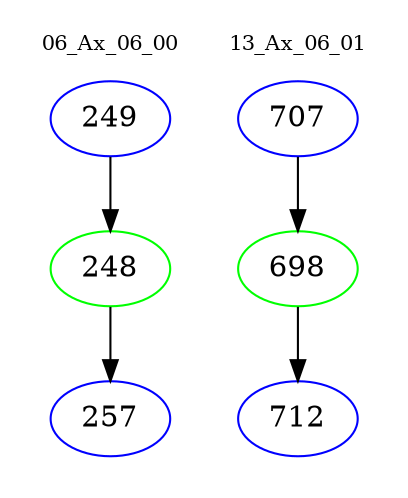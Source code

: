 digraph{
subgraph cluster_0 {
color = white
label = "06_Ax_06_00";
fontsize=10;
T0_249 [label="249", color="blue"]
T0_249 -> T0_248 [color="black"]
T0_248 [label="248", color="green"]
T0_248 -> T0_257 [color="black"]
T0_257 [label="257", color="blue"]
}
subgraph cluster_1 {
color = white
label = "13_Ax_06_01";
fontsize=10;
T1_707 [label="707", color="blue"]
T1_707 -> T1_698 [color="black"]
T1_698 [label="698", color="green"]
T1_698 -> T1_712 [color="black"]
T1_712 [label="712", color="blue"]
}
}
